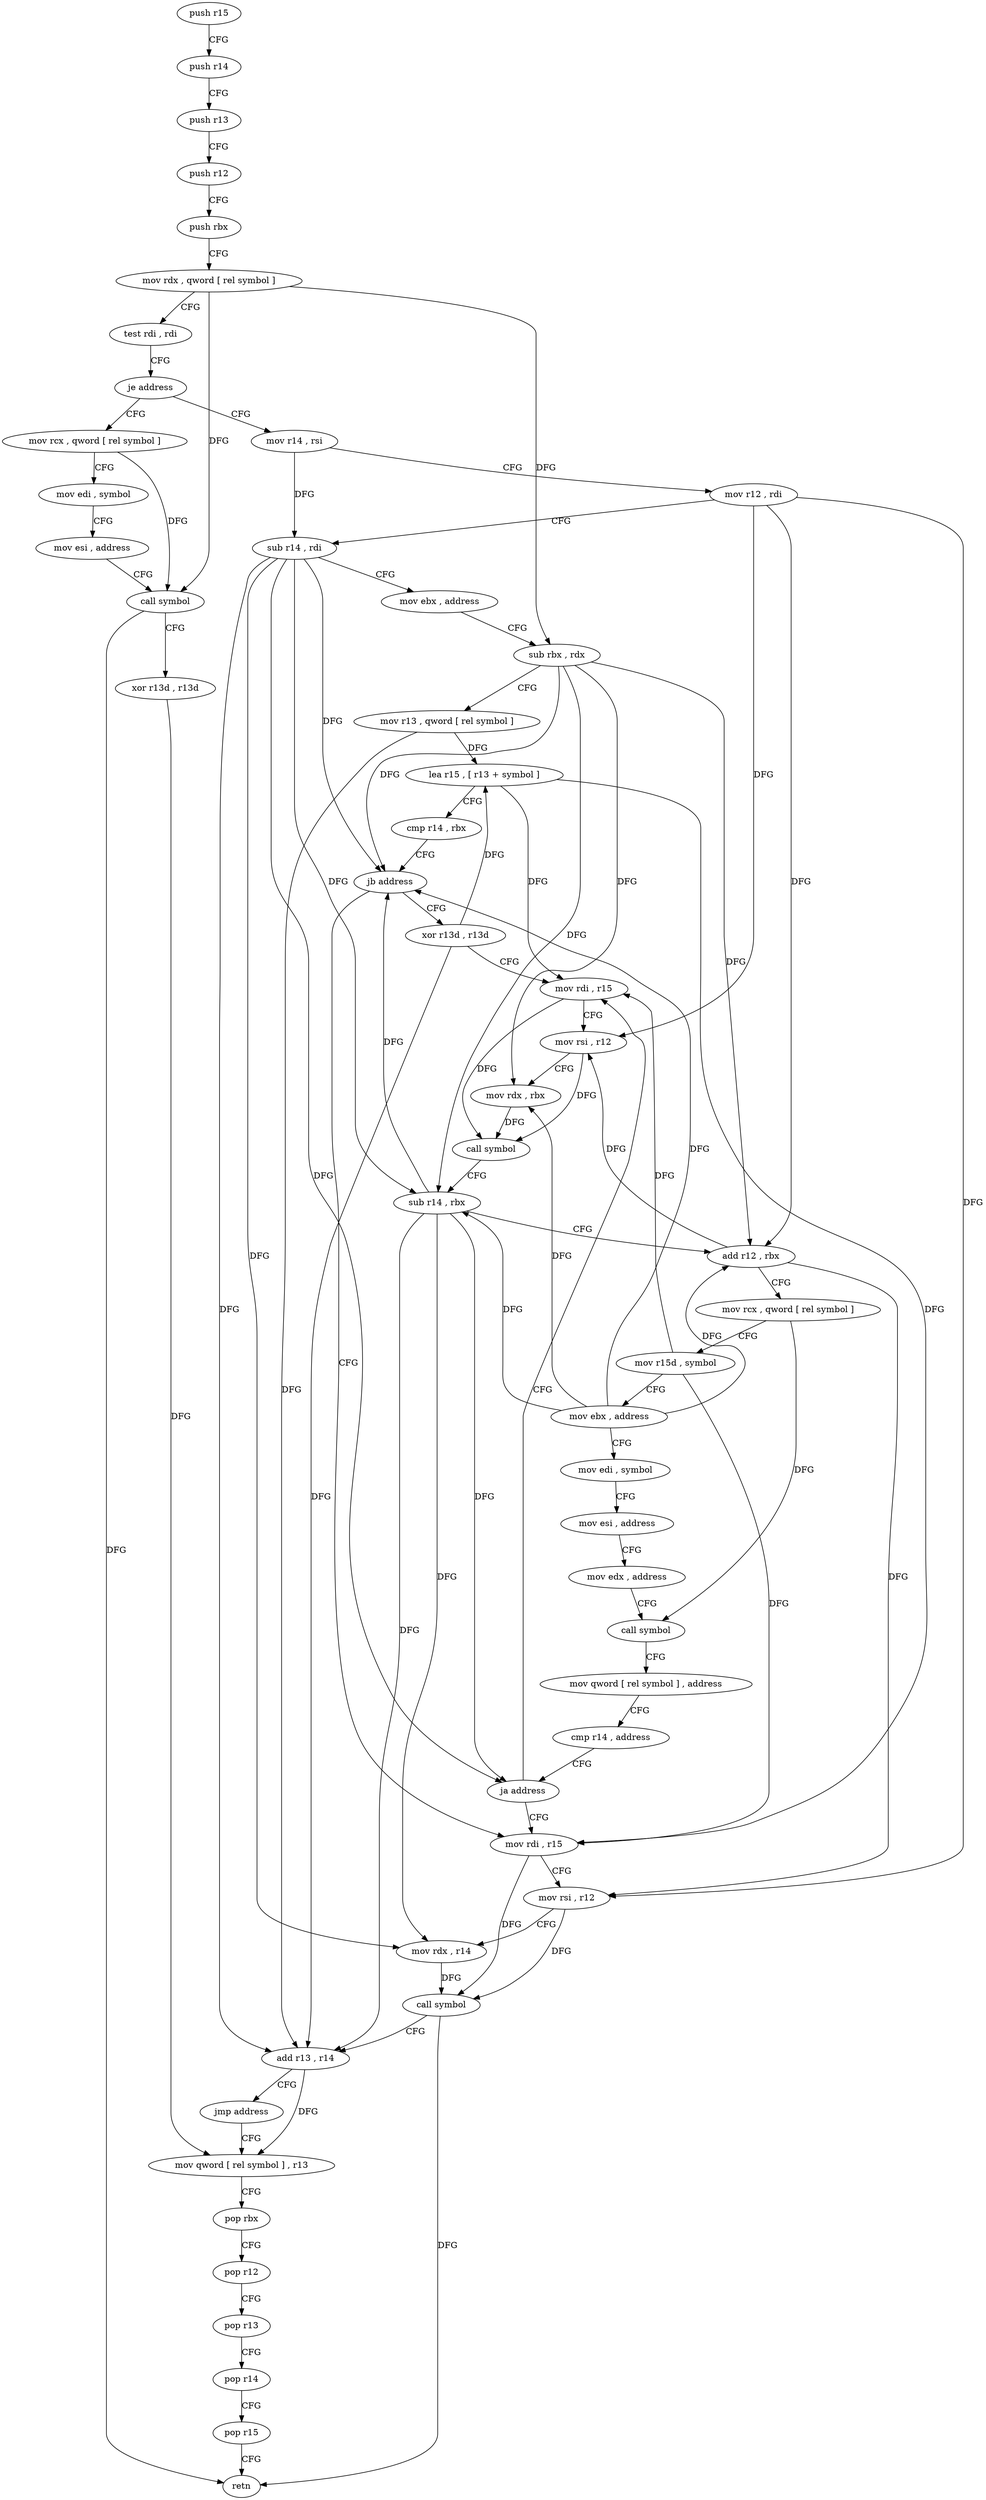 digraph "func" {
"4203296" [label = "push r15" ]
"4203298" [label = "push r14" ]
"4203300" [label = "push r13" ]
"4203302" [label = "push r12" ]
"4203304" [label = "push rbx" ]
"4203305" [label = "mov rdx , qword [ rel symbol ]" ]
"4203312" [label = "test rdi , rdi" ]
"4203315" [label = "je address" ]
"4203457" [label = "mov rcx , qword [ rel symbol ]" ]
"4203321" [label = "mov r14 , rsi" ]
"4203464" [label = "mov edi , symbol" ]
"4203469" [label = "mov esi , address" ]
"4203474" [label = "call symbol" ]
"4203479" [label = "xor r13d , r13d" ]
"4203482" [label = "mov qword [ rel symbol ] , r13" ]
"4203324" [label = "mov r12 , rdi" ]
"4203327" [label = "sub r14 , rdi" ]
"4203330" [label = "mov ebx , address" ]
"4203335" [label = "sub rbx , rdx" ]
"4203338" [label = "mov r13 , qword [ rel symbol ]" ]
"4203345" [label = "lea r15 , [ r13 + symbol ]" ]
"4203352" [label = "cmp r14 , rbx" ]
"4203355" [label = "jb address" ]
"4203438" [label = "mov rdi , r15" ]
"4203357" [label = "xor r13d , r13d" ]
"4203441" [label = "mov rsi , r12" ]
"4203444" [label = "mov rdx , r14" ]
"4203447" [label = "call symbol" ]
"4203452" [label = "add r13 , r14" ]
"4203455" [label = "jmp address" ]
"4203360" [label = "mov rdi , r15" ]
"4203489" [label = "pop rbx" ]
"4203490" [label = "pop r12" ]
"4203492" [label = "pop r13" ]
"4203494" [label = "pop r14" ]
"4203496" [label = "pop r15" ]
"4203498" [label = "retn" ]
"4203363" [label = "mov rsi , r12" ]
"4203366" [label = "mov rdx , rbx" ]
"4203369" [label = "call symbol" ]
"4203374" [label = "sub r14 , rbx" ]
"4203377" [label = "add r12 , rbx" ]
"4203380" [label = "mov rcx , qword [ rel symbol ]" ]
"4203387" [label = "mov r15d , symbol" ]
"4203393" [label = "mov ebx , address" ]
"4203398" [label = "mov edi , symbol" ]
"4203403" [label = "mov esi , address" ]
"4203408" [label = "mov edx , address" ]
"4203413" [label = "call symbol" ]
"4203418" [label = "mov qword [ rel symbol ] , address" ]
"4203429" [label = "cmp r14 , address" ]
"4203436" [label = "ja address" ]
"4203296" -> "4203298" [ label = "CFG" ]
"4203298" -> "4203300" [ label = "CFG" ]
"4203300" -> "4203302" [ label = "CFG" ]
"4203302" -> "4203304" [ label = "CFG" ]
"4203304" -> "4203305" [ label = "CFG" ]
"4203305" -> "4203312" [ label = "CFG" ]
"4203305" -> "4203474" [ label = "DFG" ]
"4203305" -> "4203335" [ label = "DFG" ]
"4203312" -> "4203315" [ label = "CFG" ]
"4203315" -> "4203457" [ label = "CFG" ]
"4203315" -> "4203321" [ label = "CFG" ]
"4203457" -> "4203464" [ label = "CFG" ]
"4203457" -> "4203474" [ label = "DFG" ]
"4203321" -> "4203324" [ label = "CFG" ]
"4203321" -> "4203327" [ label = "DFG" ]
"4203464" -> "4203469" [ label = "CFG" ]
"4203469" -> "4203474" [ label = "CFG" ]
"4203474" -> "4203479" [ label = "CFG" ]
"4203474" -> "4203498" [ label = "DFG" ]
"4203479" -> "4203482" [ label = "DFG" ]
"4203482" -> "4203489" [ label = "CFG" ]
"4203324" -> "4203327" [ label = "CFG" ]
"4203324" -> "4203441" [ label = "DFG" ]
"4203324" -> "4203363" [ label = "DFG" ]
"4203324" -> "4203377" [ label = "DFG" ]
"4203327" -> "4203330" [ label = "CFG" ]
"4203327" -> "4203355" [ label = "DFG" ]
"4203327" -> "4203444" [ label = "DFG" ]
"4203327" -> "4203452" [ label = "DFG" ]
"4203327" -> "4203374" [ label = "DFG" ]
"4203327" -> "4203436" [ label = "DFG" ]
"4203330" -> "4203335" [ label = "CFG" ]
"4203335" -> "4203338" [ label = "CFG" ]
"4203335" -> "4203355" [ label = "DFG" ]
"4203335" -> "4203366" [ label = "DFG" ]
"4203335" -> "4203374" [ label = "DFG" ]
"4203335" -> "4203377" [ label = "DFG" ]
"4203338" -> "4203345" [ label = "DFG" ]
"4203338" -> "4203452" [ label = "DFG" ]
"4203345" -> "4203352" [ label = "CFG" ]
"4203345" -> "4203438" [ label = "DFG" ]
"4203345" -> "4203360" [ label = "DFG" ]
"4203352" -> "4203355" [ label = "CFG" ]
"4203355" -> "4203438" [ label = "CFG" ]
"4203355" -> "4203357" [ label = "CFG" ]
"4203438" -> "4203441" [ label = "CFG" ]
"4203438" -> "4203447" [ label = "DFG" ]
"4203357" -> "4203360" [ label = "CFG" ]
"4203357" -> "4203345" [ label = "DFG" ]
"4203357" -> "4203452" [ label = "DFG" ]
"4203441" -> "4203444" [ label = "CFG" ]
"4203441" -> "4203447" [ label = "DFG" ]
"4203444" -> "4203447" [ label = "DFG" ]
"4203447" -> "4203452" [ label = "CFG" ]
"4203447" -> "4203498" [ label = "DFG" ]
"4203452" -> "4203455" [ label = "CFG" ]
"4203452" -> "4203482" [ label = "DFG" ]
"4203455" -> "4203482" [ label = "CFG" ]
"4203360" -> "4203363" [ label = "CFG" ]
"4203360" -> "4203369" [ label = "DFG" ]
"4203489" -> "4203490" [ label = "CFG" ]
"4203490" -> "4203492" [ label = "CFG" ]
"4203492" -> "4203494" [ label = "CFG" ]
"4203494" -> "4203496" [ label = "CFG" ]
"4203496" -> "4203498" [ label = "CFG" ]
"4203363" -> "4203366" [ label = "CFG" ]
"4203363" -> "4203369" [ label = "DFG" ]
"4203366" -> "4203369" [ label = "DFG" ]
"4203369" -> "4203374" [ label = "CFG" ]
"4203374" -> "4203377" [ label = "CFG" ]
"4203374" -> "4203444" [ label = "DFG" ]
"4203374" -> "4203452" [ label = "DFG" ]
"4203374" -> "4203355" [ label = "DFG" ]
"4203374" -> "4203436" [ label = "DFG" ]
"4203377" -> "4203380" [ label = "CFG" ]
"4203377" -> "4203441" [ label = "DFG" ]
"4203377" -> "4203363" [ label = "DFG" ]
"4203380" -> "4203387" [ label = "CFG" ]
"4203380" -> "4203413" [ label = "DFG" ]
"4203387" -> "4203393" [ label = "CFG" ]
"4203387" -> "4203438" [ label = "DFG" ]
"4203387" -> "4203360" [ label = "DFG" ]
"4203393" -> "4203398" [ label = "CFG" ]
"4203393" -> "4203355" [ label = "DFG" ]
"4203393" -> "4203366" [ label = "DFG" ]
"4203393" -> "4203374" [ label = "DFG" ]
"4203393" -> "4203377" [ label = "DFG" ]
"4203398" -> "4203403" [ label = "CFG" ]
"4203403" -> "4203408" [ label = "CFG" ]
"4203408" -> "4203413" [ label = "CFG" ]
"4203413" -> "4203418" [ label = "CFG" ]
"4203418" -> "4203429" [ label = "CFG" ]
"4203429" -> "4203436" [ label = "CFG" ]
"4203436" -> "4203360" [ label = "CFG" ]
"4203436" -> "4203438" [ label = "CFG" ]
}
